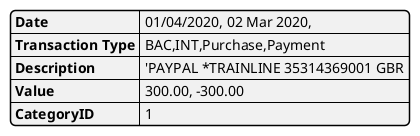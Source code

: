 # example table

@startjson
{
   "Date":"01/04/2020, 02 Mar 2020, ",
   "Transaction Type":"BAC,INT,Purchase,Payment",
   "Description":"'PAYPAL *TRAINLINE 35314369001 GBR",
   "Value":"300.00, -300.00",
   "CategoryID" : 1
}
@endjson